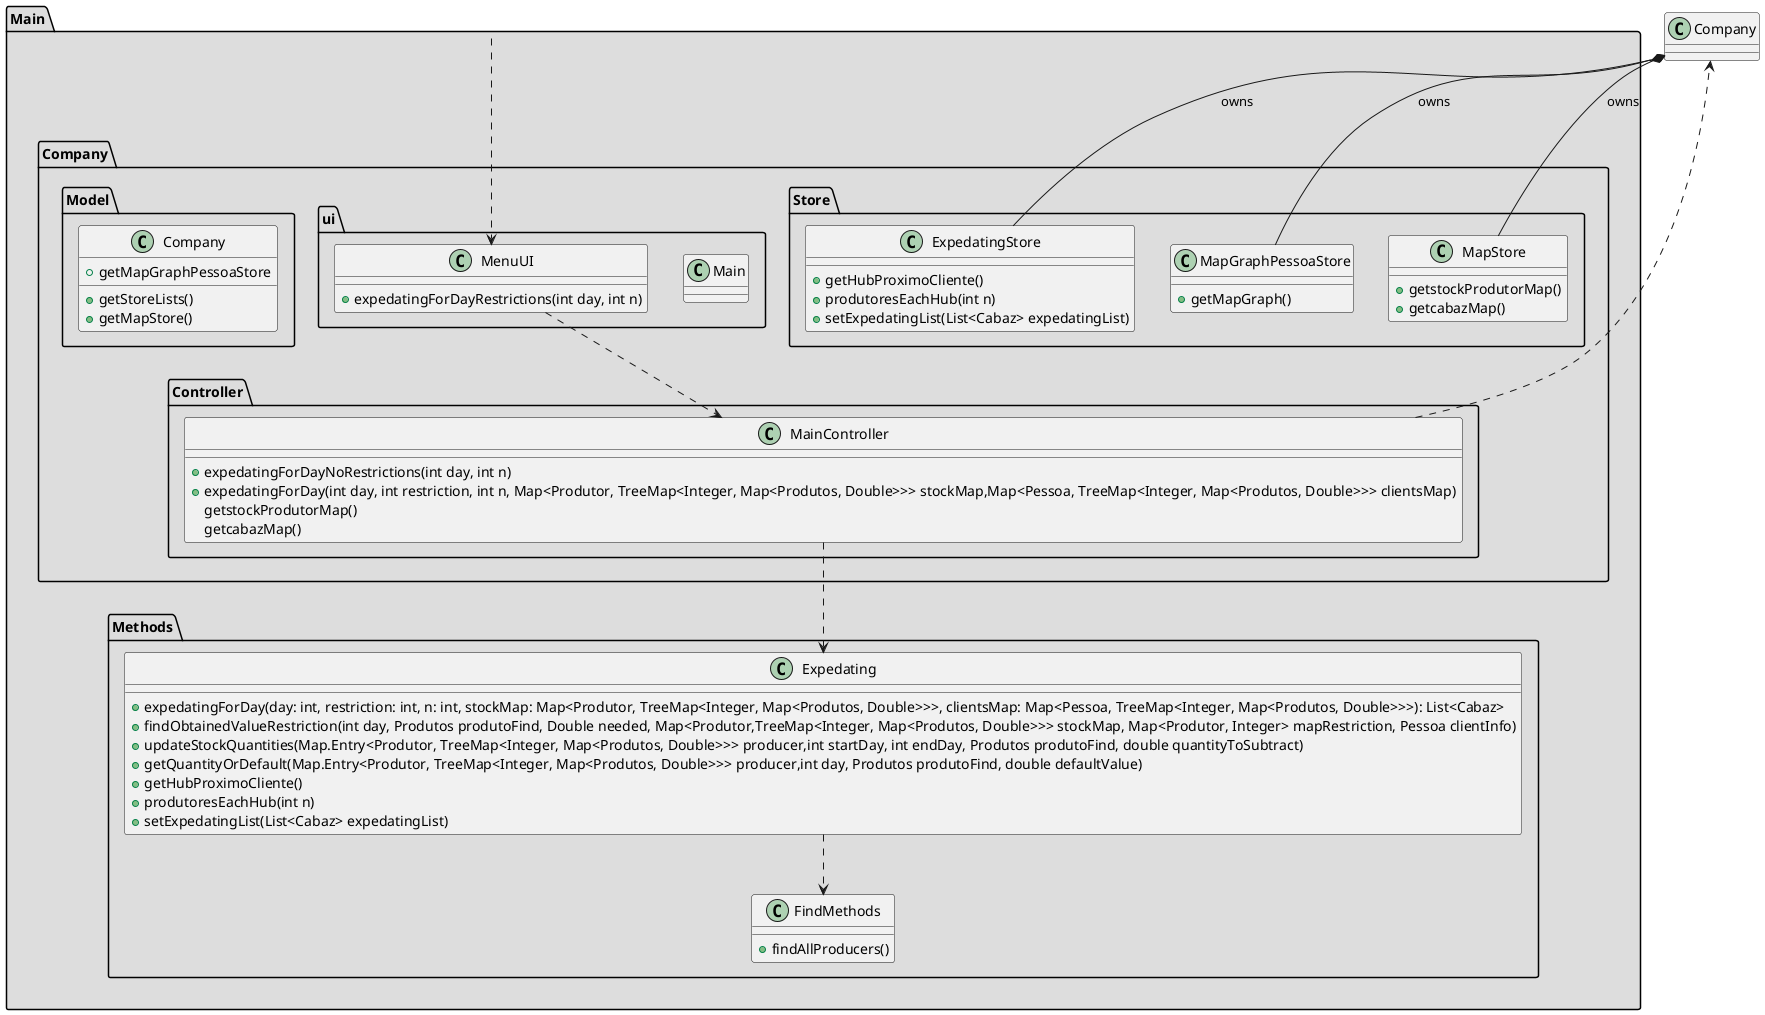 @startuml
package Main <<Folder>>#DDDDDD {
package Company <<Folder>>#DDDDDD {
package ui <<Folder>>#DDDDDD {
class Main
class MenuUI {
+expedatingForDayRestrictions(int day, int n)
}
}


package Controller <<Folder>>#DDDDDD {
class MainController {
+expedatingForDayNoRestrictions(int day, int n)
+expedatingForDay(int day, int restriction, int n, Map<Produtor, TreeMap<Integer, Map<Produtos, Double>>> stockMap,Map<Pessoa, TreeMap<Integer, Map<Produtos, Double>>> clientsMap)
getstockProdutorMap()
getcabazMap()
}
}

package Store <<Folder>>#DDDDDD {
class ExpedatingStore {
+getHubProximoCliente()
+produtoresEachHub(int n)
+setExpedatingList(List<Cabaz> expedatingList)
}


class MapGraphPessoaStore {
+getMapGraph()
}

class MapStore {
+getstockProdutorMap()
+getcabazMap()
}
}
package Model <<Folder>>#DDDDDD {
class Company {
+getStoreLists()
+getMapGraphPessoaStore
+getMapStore()
}
}
}

package Methods <<Folder>>#DDDDDD {
class Expedating {
+expedatingForDay(day: int, restriction: int, n: int, stockMap: Map<Produtor, TreeMap<Integer, Map<Produtos, Double>>>, clientsMap: Map<Pessoa, TreeMap<Integer, Map<Produtos, Double>>>): List<Cabaz>
+findObtainedValueRestriction(int day, Produtos produtoFind, Double needed, Map<Produtor,TreeMap<Integer, Map<Produtos, Double>>> stockMap, Map<Produtor, Integer> mapRestriction, Pessoa clientInfo)
+updateStockQuantities(Map.Entry<Produtor, TreeMap<Integer, Map<Produtos, Double>>> producer,int startDay, int endDay, Produtos produtoFind, double quantityToSubtract)
+getQuantityOrDefault(Map.Entry<Produtor, TreeMap<Integer, Map<Produtos, Double>>> producer,int day, Produtos produtoFind, double defaultValue)
+getHubProximoCliente()
+produtoresEachHub(int n)
+setExpedatingList(List<Cabaz> expedatingList)


}

class FindMethods {
+findAllProducers()
}

}

}

Main ..> MenuUI
MenuUI ..> MainController

Company *-- MapStore : owns
Company *-- ExpedatingStore : owns
Company *-- MapGraphPessoaStore : owns

MainController ..> Company
MainController ..> Expedating
Expedating ..> FindMethods




@enduml

